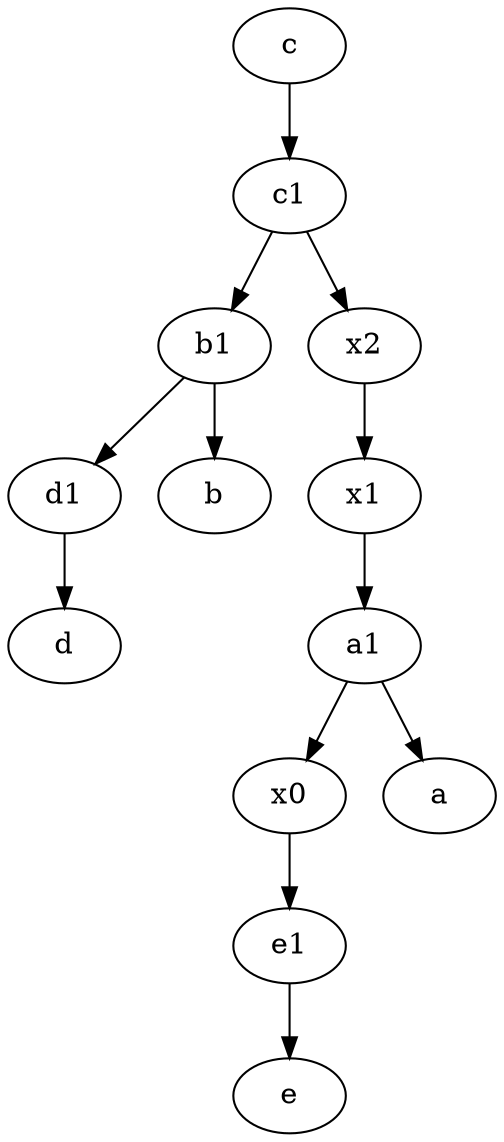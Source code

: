 digraph  {
	x0;
	b1 [pos="45,20!"];
	c1 [pos="30,15!"];
	a1 [pos="40,15!"];
	c [pos="20,10!"];
	d1 [pos="25,30!"];
	x1;
	e1 [pos="25,45!"];
	x2;
	e1 -> e;
	c -> c1;
	x2 -> x1;
	x1 -> a1;
	c1 -> x2;
	x0 -> e1;
	a1 -> a;
	d1 -> d;
	c1 -> b1;
	b1 -> b;
	b1 -> d1;
	a1 -> x0;

	}